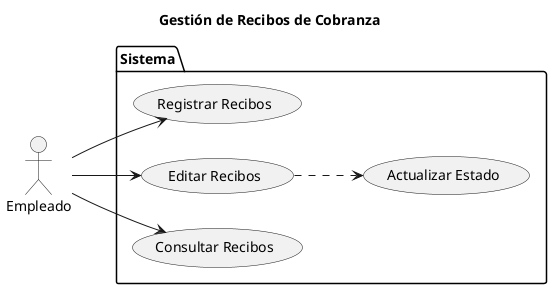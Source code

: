 @startuml CU_Recibo

left to right direction

title Gestión de Recibos de Cobranza

actor Empleado as User

package Sistema {

    USECASE "Registrar Recibos" as UC_Registrar
    USECASE "Editar Recibos" as UC_Editar
    USECASE "Consultar Recibos" as UC_Consultar
    USECASE "Actualizar Estado" as UC_Editar_Estado
    'USECASE "Eliminar Detalle" as UC_Eliminar_Detalle

}

User --> UC_Registrar
User --> UC_Editar
User --> UC_Consultar
UC_Editar ..> UC_Editar_Estado
'UC_Editar ..> UC_Eliminar_Detalle

@enduml
